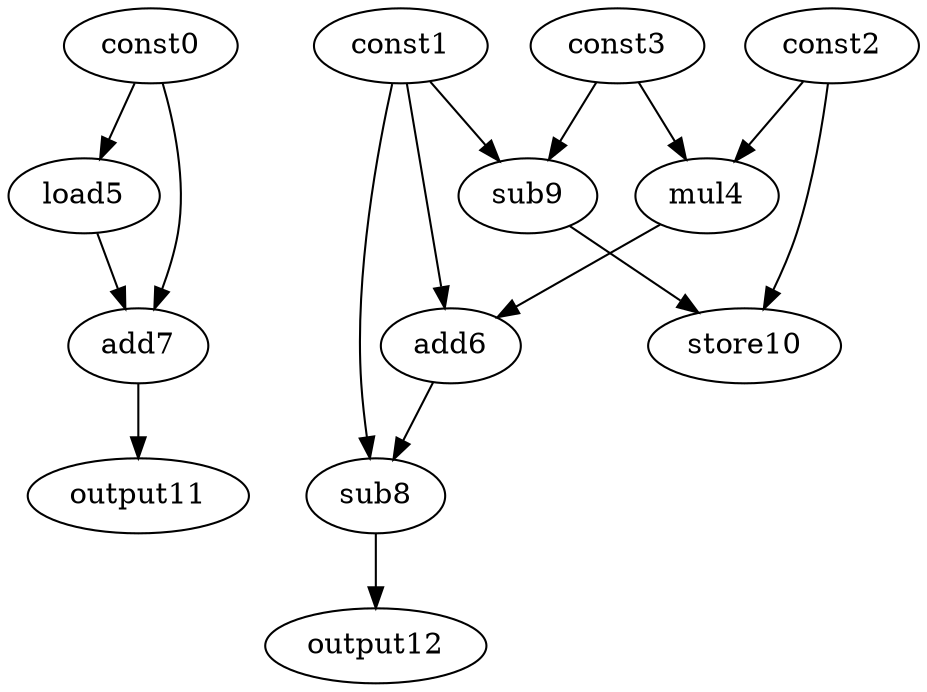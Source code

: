 digraph G { 
const0[opcode=const]; 
const1[opcode=const]; 
const2[opcode=const]; 
const3[opcode=const]; 
mul4[opcode=mul]; 
load5[opcode=load]; 
add6[opcode=add]; 
add7[opcode=add]; 
sub8[opcode=sub]; 
sub9[opcode=sub]; 
store10[opcode=store]; 
output11[opcode=output]; 
output12[opcode=output]; 
const2->mul4[operand=0];
const3->mul4[operand=1];
const0->load5[operand=0];
const1->sub9[operand=0];
const3->sub9[operand=1];
const1->add6[operand=0];
mul4->add6[operand=1];
const0->add7[operand=0];
load5->add7[operand=1];
sub9->store10[operand=0];
const2->store10[operand=1];
const1->sub8[operand=0];
add6->sub8[operand=1];
add7->output11[operand=0];
sub8->output12[operand=0];
}

